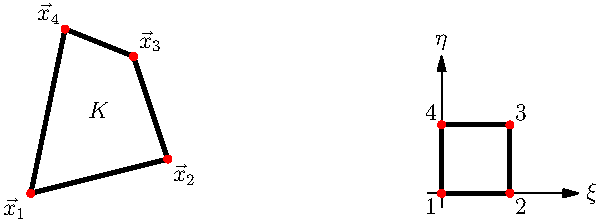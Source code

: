 size(300,300);

pair p1 = (0,0);
pair p2 = (1.0,0.25);
pair p3 = (0.75,1.0);
pair p4 = (0.25,1.2);

draw(p1--p2--p3--p4--cycle, linewidth(2));

pen pd = red + linewidth(4);

dot(p1, pd);
dot(p2, pd);
dot(p3, pd);
dot(p4, pd);

label("$\vec{x}_1$", p1, SW);
label("$\vec{x}_2$", p2, SE);
label("$\vec{x}_3$", p3, NE);
label("$\vec{x}_4$", p4, NW);

label("$K$", 0.25*(p1+p2+p3+p4));

pair s  = (3.0, 0.0);
real sc = 0.5;
pair q1 = sc*(0,0) + s;
pair q2 = sc*(+1,0) + s;
pair q3 = sc*(+1,+1) + s;
pair q4 = sc*(0,+1) + s;

pair r1 = sc*(-0.2,0.0) + s;
pair r2 = sc*(+2.0,0.0) + s;
pair r3 = sc*(0,-0.2) + s;
pair r4 = sc*(0.0,+2.0) + s;
draw(Label("$\xi$", EndPoint), r1--r2, Arrow);
draw(Label("$\eta$", EndPoint), r3--r4, Arrow);

draw(q1--q2--q3--q4--cycle, linewidth(2));
dot(q1, pd);
dot(q2, pd);
dot(q3, pd);
dot(q4, pd);

label("$1$", q1, SW);
label("$2$", q2, SE);
label("$3$", q3, NE);
label("$4$", q4, NW);
